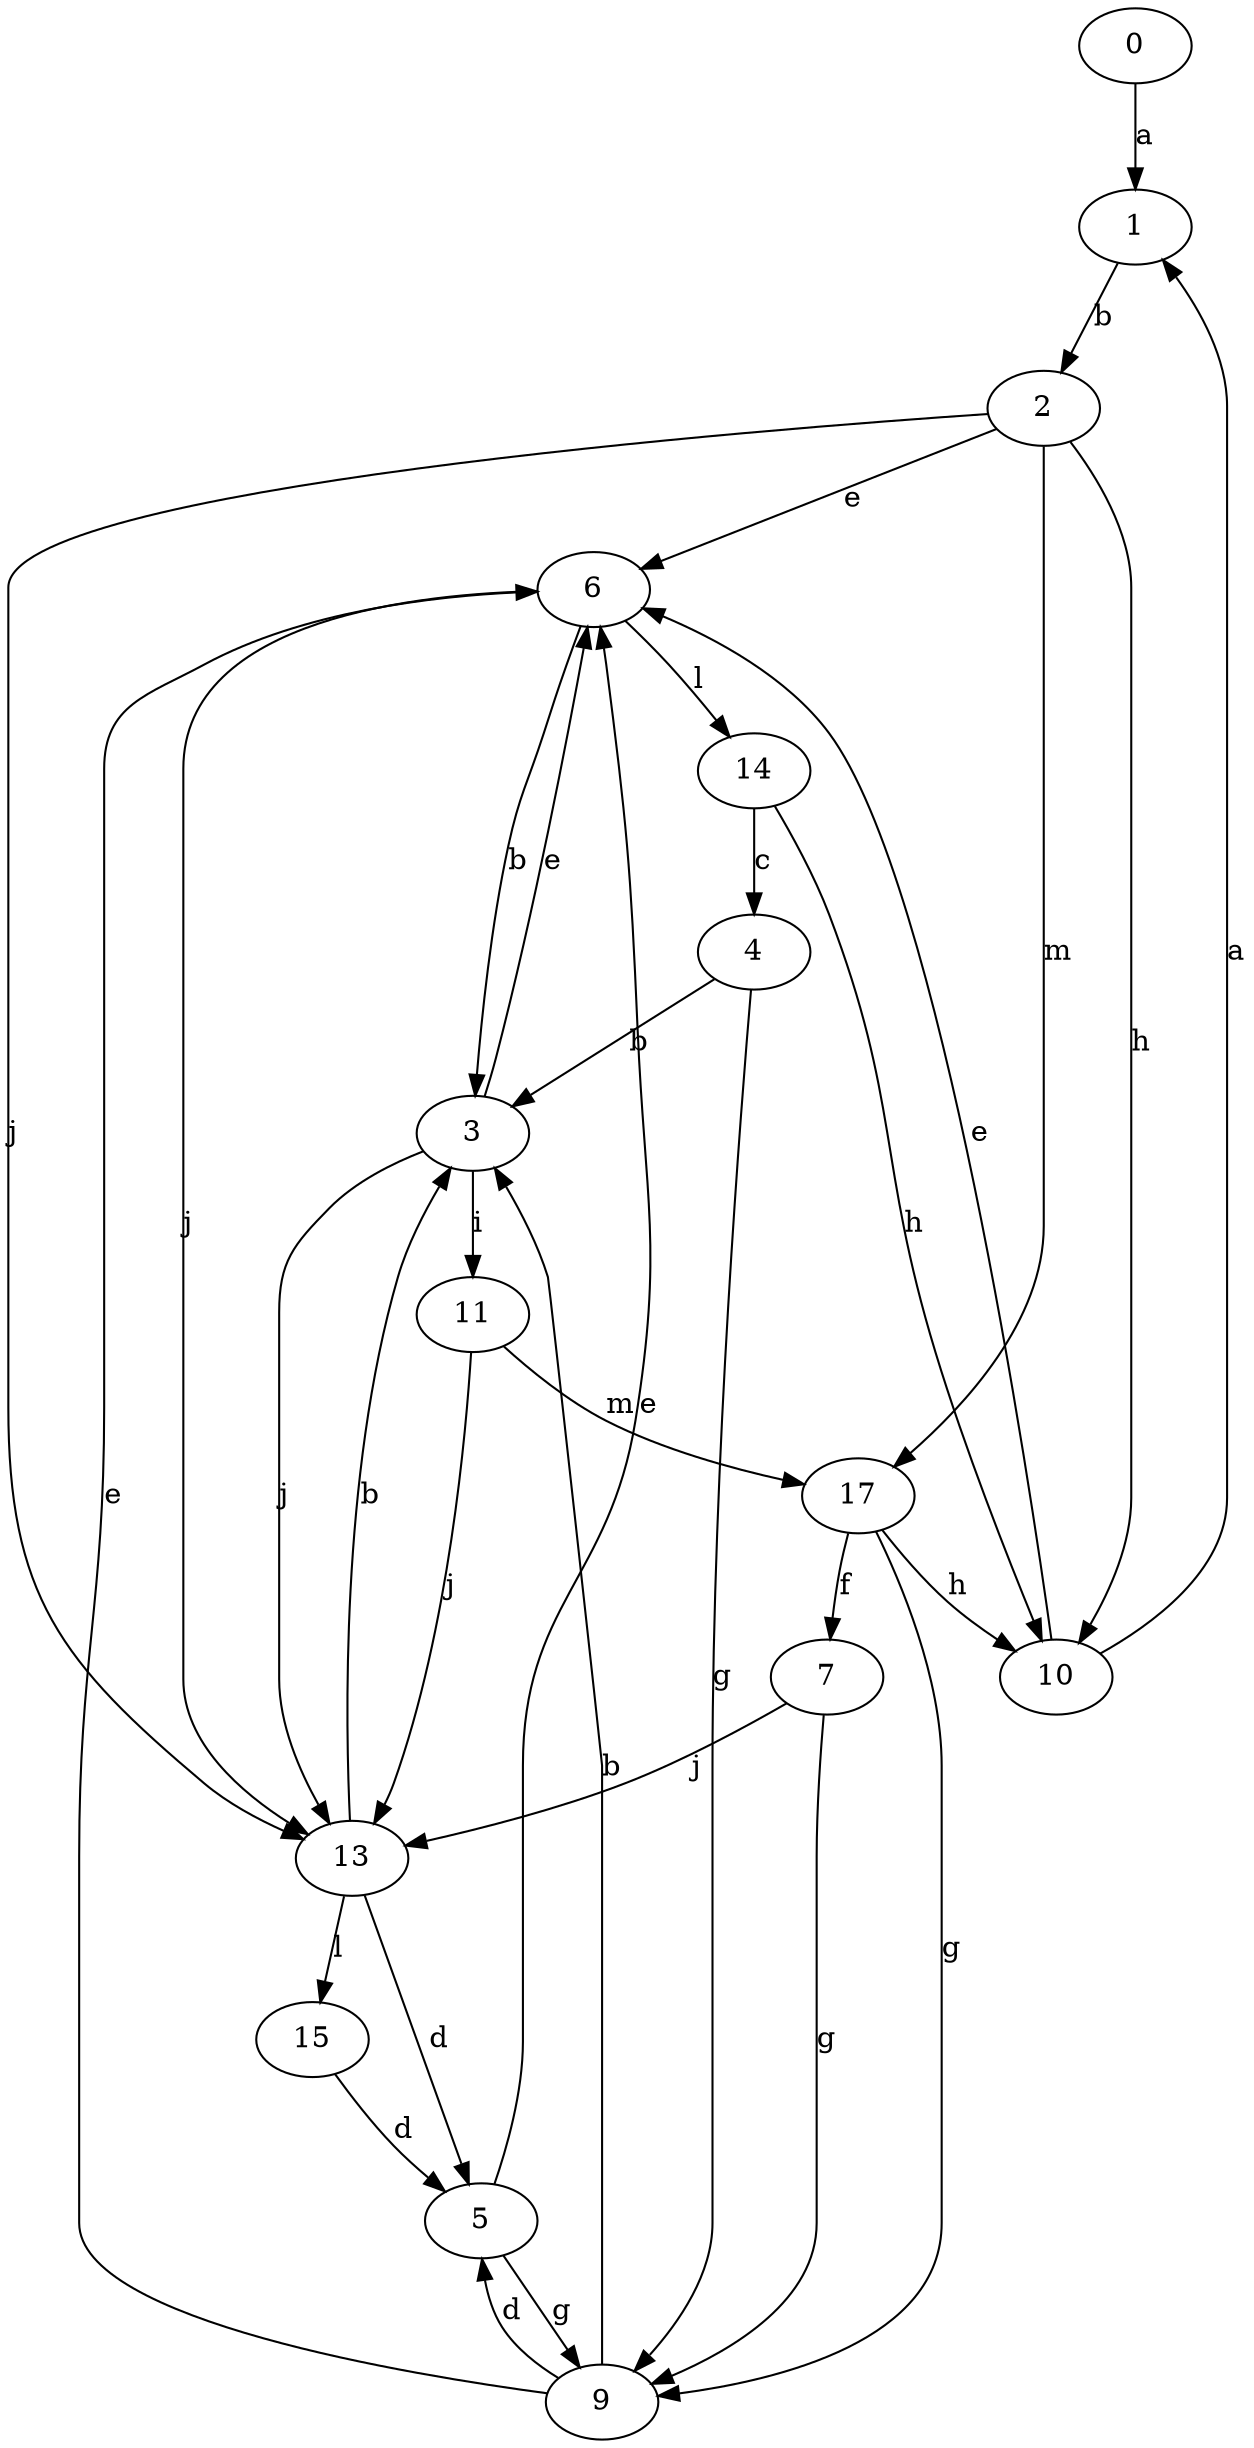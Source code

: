 strict digraph  {
0;
1;
2;
3;
4;
5;
6;
7;
9;
10;
11;
13;
14;
15;
17;
0 -> 1  [label=a];
1 -> 2  [label=b];
2 -> 6  [label=e];
2 -> 10  [label=h];
2 -> 13  [label=j];
2 -> 17  [label=m];
3 -> 6  [label=e];
3 -> 11  [label=i];
3 -> 13  [label=j];
4 -> 3  [label=b];
4 -> 9  [label=g];
5 -> 6  [label=e];
5 -> 9  [label=g];
6 -> 3  [label=b];
6 -> 13  [label=j];
6 -> 14  [label=l];
7 -> 9  [label=g];
7 -> 13  [label=j];
9 -> 3  [label=b];
9 -> 5  [label=d];
9 -> 6  [label=e];
10 -> 1  [label=a];
10 -> 6  [label=e];
11 -> 13  [label=j];
11 -> 17  [label=m];
13 -> 3  [label=b];
13 -> 5  [label=d];
13 -> 15  [label=l];
14 -> 4  [label=c];
14 -> 10  [label=h];
15 -> 5  [label=d];
17 -> 7  [label=f];
17 -> 9  [label=g];
17 -> 10  [label=h];
}
